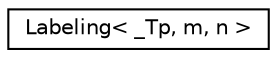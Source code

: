 digraph "Graphical Class Hierarchy"
{
  edge [fontname="Helvetica",fontsize="10",labelfontname="Helvetica",labelfontsize="10"];
  node [fontname="Helvetica",fontsize="10",shape=record];
  rankdir="LR";
  Node1 [label="Labeling\< _Tp, m, n \>",height=0.2,width=0.4,color="black", fillcolor="white", style="filled",URL="$struct_labeling.html"];
}
